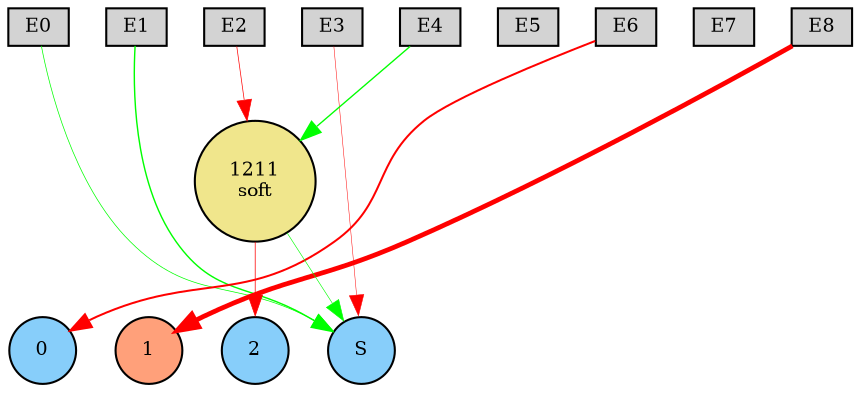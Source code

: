 digraph {
	node [fontsize=9 height=0.2 shape=circle width=0.2]
	subgraph inputs {
		node [shape=box style=filled]
		rank=source
		E0 [fillcolor=lightgray]
		E1 [fillcolor=lightgray]
		E0 -> E1 [style=invis]
		E2 [fillcolor=lightgray]
		E1 -> E2 [style=invis]
		E3 [fillcolor=lightgray]
		E2 -> E3 [style=invis]
		E4 [fillcolor=lightgray]
		E3 -> E4 [style=invis]
		E5 [fillcolor=lightgray]
		E4 -> E5 [style=invis]
		E6 [fillcolor=lightgray]
		E5 -> E6 [style=invis]
		E7 [fillcolor=lightgray]
		E6 -> E7 [style=invis]
		E8 [fillcolor=lightgray]
		E7 -> E8 [style=invis]
	}
	subgraph outputs {
		node [style=filled]
		rank=sink
		0 [fillcolor=lightskyblue fontsize=9 height=0.2 shape=circle width=0.2]
		1 [fillcolor=lightsalmon fontsize=9 height=0.2 shape=circle width=0.2]
		0 -> 1 [style=invis]
		2 [fillcolor=lightskyblue fontsize=9 height=0.2 shape=circle width=0.2]
		1 -> 2 [style=invis]
		S [fillcolor=lightskyblue fontsize=9 height=0.2 shape=circle width=0.2]
		2 -> S [style=invis]
	}
	1211 [label="1211
soft" fillcolor=khaki style=filled]
	E0 -> S [color=green penwidth=0.34608581698279706 style=solid]
	E8 -> 1 [color=red penwidth=2.2972032683195143 style=solid]
	E1 -> S [color=green penwidth=0.6810250748369434 style=solid]
	E6 -> 0 [color=red penwidth=0.9655091721286589 style=solid]
	E4 -> 1211 [color=green penwidth=0.6523158398142789 style=solid]
	1211 -> 2 [color=red penwidth=0.35870829672771043 style=solid]
	1211 -> S [color=green penwidth=0.2948023616577537 style=solid]
	E2 -> 1211 [color=red penwidth=0.33875123339675683 style=solid]
	E3 -> S [color=red penwidth=0.2351000272454896 style=solid]
}
